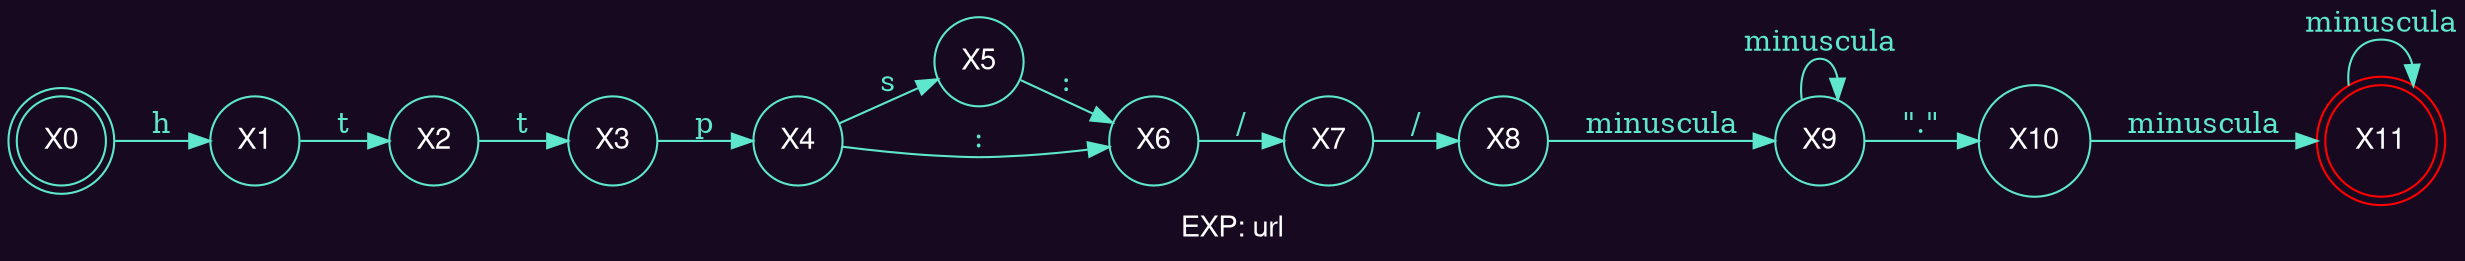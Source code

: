 digraph finite_state_machine {
    fontcolor="White"
    bgcolor="#170920"
	fontname="Helvetica,Arial,sans-serif"
	label="EXP: url"
	node [fontname="Helvetica,Arial,sans-serif" fontcolor="white"  color="#5ee7cd"]
	rankdir=LR;
	node [shape = doublecircle]; X0 X11[color="red"] [color="red"];
    node [shape = circle];
	X0 -> X1 [label = "h" color="#5ee7cd" fontcolor="#5ee7cd"];
	X1 -> X2 [label = "t" color="#5ee7cd" fontcolor="#5ee7cd"];
	X2 -> X3 [label = "t" color="#5ee7cd" fontcolor="#5ee7cd"];
	X3 -> X4 [label = "p" color="#5ee7cd" fontcolor="#5ee7cd"];
	X4 -> X5 [label = "s" color="#5ee7cd" fontcolor="#5ee7cd"];
	X4 -> X6 [label = ":" color="#5ee7cd" fontcolor="#5ee7cd"];
	X5 -> X6 [label = ":" color="#5ee7cd" fontcolor="#5ee7cd"];
	X6 -> X7 [label = "/" color="#5ee7cd" fontcolor="#5ee7cd"];
	X7 -> X8 [label = "/" color="#5ee7cd" fontcolor="#5ee7cd"];
	X8 -> X9 [label = "minuscula" color="#5ee7cd" fontcolor="#5ee7cd"];
	X9 -> X9 [label = "minuscula" color="#5ee7cd" fontcolor="#5ee7cd"];
	X9 -> X10 [label = "\".\"" color="#5ee7cd" fontcolor="#5ee7cd"];
	X10 -> X11 [label = "minuscula" color="#5ee7cd" fontcolor="#5ee7cd"];
	X11 -> X11 [label = "minuscula" color="#5ee7cd" fontcolor="#5ee7cd"];
}
